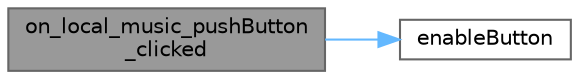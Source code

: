 digraph "on_local_music_pushButton_clicked"
{
 // LATEX_PDF_SIZE
  bgcolor="transparent";
  edge [fontname=Helvetica,fontsize=10,labelfontname=Helvetica,labelfontsize=10];
  node [fontname=Helvetica,fontsize=10,shape=box,height=0.2,width=0.4];
  rankdir="LR";
  Node1 [id="Node000001",label="on_local_music_pushButton\l_clicked",height=0.2,width=0.4,color="gray40", fillcolor="grey60", style="filled", fontcolor="black",tooltip="本地音乐按钮点击槽函数"];
  Node1 -> Node2 [id="edge1_Node000001_Node000002",color="steelblue1",style="solid",tooltip=" "];
  Node2 [id="Node000002",label="enableButton",height=0.2,width=0.4,color="grey40", fillcolor="white", style="filled",URL="$class_local_download.html#ab868524a9562cda1f7b60b4220e2248e",tooltip="启用/禁用按钮"];
}
